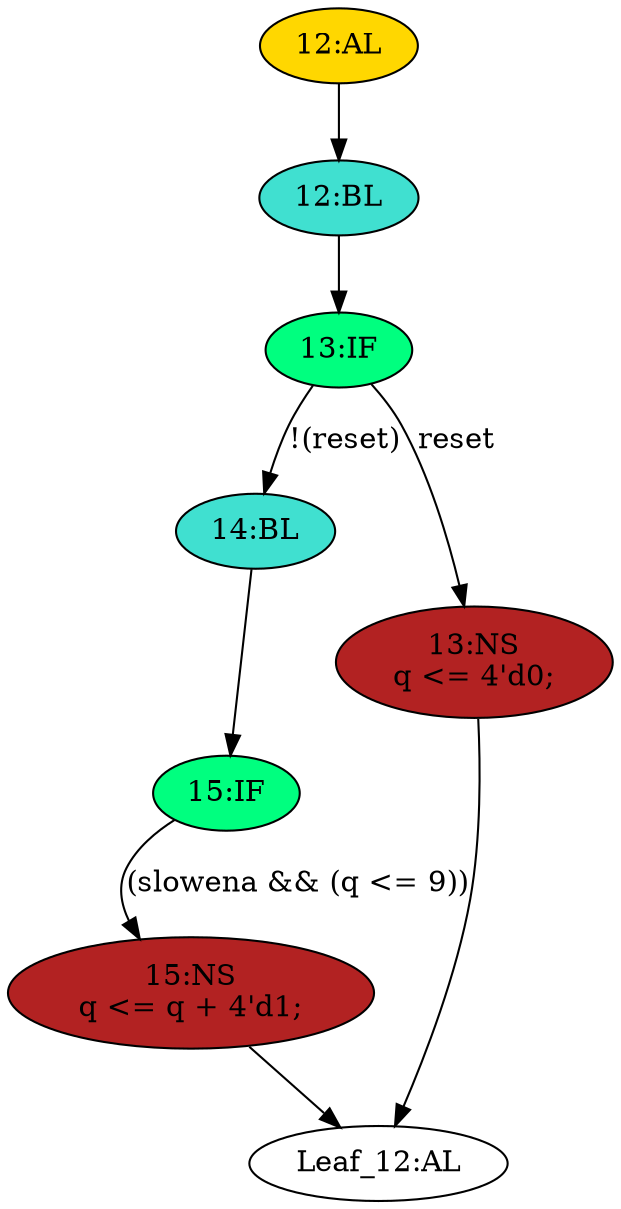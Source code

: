 strict digraph "" {
	node [label="\N"];
	"14:BL"	[ast="<pyverilog.vparser.ast.Block object at 0x7f0d692e42d0>",
		fillcolor=turquoise,
		label="14:BL",
		statements="[]",
		style=filled,
		typ=Block];
	"15:IF"	[ast="<pyverilog.vparser.ast.IfStatement object at 0x7f0d692e43d0>",
		fillcolor=springgreen,
		label="15:IF",
		statements="[]",
		style=filled,
		typ=IfStatement];
	"14:BL" -> "15:IF"	[cond="[]",
		lineno=None];
	"13:IF"	[ast="<pyverilog.vparser.ast.IfStatement object at 0x7f0d692e47d0>",
		fillcolor=springgreen,
		label="13:IF",
		statements="[]",
		style=filled,
		typ=IfStatement];
	"13:IF" -> "14:BL"	[cond="['reset']",
		label="!(reset)",
		lineno=13];
	"13:NS"	[ast="<pyverilog.vparser.ast.NonblockingSubstitution object at 0x7f0d692e4810>",
		fillcolor=firebrick,
		label="13:NS
q <= 4'd0;",
		statements="[<pyverilog.vparser.ast.NonblockingSubstitution object at 0x7f0d692e4810>]",
		style=filled,
		typ=NonblockingSubstitution];
	"13:IF" -> "13:NS"	[cond="['reset']",
		label=reset,
		lineno=13];
	"15:NS"	[ast="<pyverilog.vparser.ast.NonblockingSubstitution object at 0x7f0d692e4490>",
		fillcolor=firebrick,
		label="15:NS
q <= q + 4'd1;",
		statements="[<pyverilog.vparser.ast.NonblockingSubstitution object at 0x7f0d692e4490>]",
		style=filled,
		typ=NonblockingSubstitution];
	"15:IF" -> "15:NS"	[cond="['slowena', 'q']",
		label="(slowena && (q <= 9))",
		lineno=15];
	"12:BL"	[ast="<pyverilog.vparser.ast.Block object at 0x7f0d692e4990>",
		fillcolor=turquoise,
		label="12:BL",
		statements="[]",
		style=filled,
		typ=Block];
	"12:BL" -> "13:IF"	[cond="[]",
		lineno=None];
	"Leaf_12:AL"	[def_var="['q']",
		label="Leaf_12:AL"];
	"15:NS" -> "Leaf_12:AL"	[cond="[]",
		lineno=None];
	"13:NS" -> "Leaf_12:AL"	[cond="[]",
		lineno=None];
	"12:AL"	[ast="<pyverilog.vparser.ast.Always object at 0x7f0d692e4a10>",
		clk_sens=True,
		fillcolor=gold,
		label="12:AL",
		sens="['clk']",
		statements="[]",
		style=filled,
		typ=Always,
		use_var="['reset', 'q', 'slowena']"];
	"12:AL" -> "12:BL"	[cond="[]",
		lineno=None];
}
